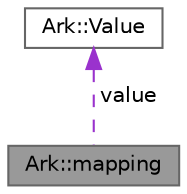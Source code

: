 digraph "Ark::mapping"
{
 // INTERACTIVE_SVG=YES
 // LATEX_PDF_SIZE
  bgcolor="transparent";
  edge [fontname=Helvetica,fontsize=10,labelfontname=Helvetica,labelfontsize=10];
  node [fontname=Helvetica,fontsize=10,shape=box,height=0.2,width=0.4];
  Node1 [label="Ark::mapping",height=0.2,width=0.4,color="gray40", fillcolor="grey60", style="filled", fontcolor="black",tooltip=" "];
  Node2 -> Node1 [dir="back",color="darkorchid3",style="dashed",label=" value" ];
  Node2 [label="Ark::Value",height=0.2,width=0.4,color="gray40", fillcolor="white", style="filled",URL="$d3/d90/classArk_1_1Value.html",tooltip=" "];
}
